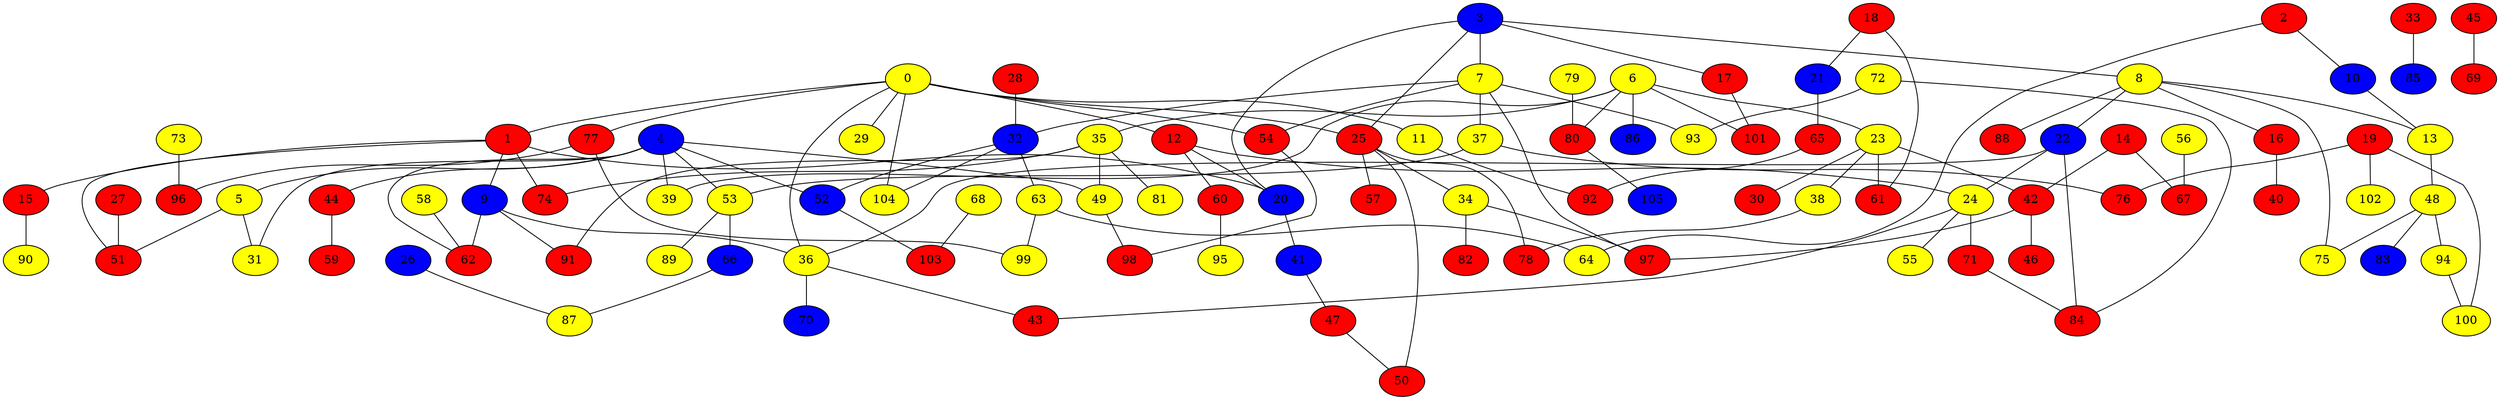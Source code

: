 graph {
0 [style = filled fillcolor = yellow];
1 [style = filled fillcolor = red];
2 [style = filled fillcolor = red];
3 [style = filled fillcolor = blue];
4 [style = filled fillcolor = blue];
5 [style = filled fillcolor = yellow];
6 [style = filled fillcolor = yellow];
7 [style = filled fillcolor = yellow];
8 [style = filled fillcolor = yellow];
9 [style = filled fillcolor = blue];
10 [style = filled fillcolor = blue];
11 [style = filled fillcolor = yellow];
12 [style = filled fillcolor = red];
13 [style = filled fillcolor = yellow];
14 [style = filled fillcolor = red];
15 [style = filled fillcolor = red];
16 [style = filled fillcolor = red];
17 [style = filled fillcolor = red];
18 [style = filled fillcolor = red];
19 [style = filled fillcolor = red];
20 [style = filled fillcolor = blue];
21 [style = filled fillcolor = blue];
22 [style = filled fillcolor = blue];
23 [style = filled fillcolor = yellow];
24 [style = filled fillcolor = yellow];
25 [style = filled fillcolor = red];
26 [style = filled fillcolor = blue];
27 [style = filled fillcolor = red];
28 [style = filled fillcolor = red];
29 [style = filled fillcolor = yellow];
30 [style = filled fillcolor = red];
31 [style = filled fillcolor = yellow];
32 [style = filled fillcolor = blue];
33 [style = filled fillcolor = red];
34 [style = filled fillcolor = yellow];
35 [style = filled fillcolor = yellow];
36 [style = filled fillcolor = yellow];
37 [style = filled fillcolor = yellow];
38 [style = filled fillcolor = yellow];
39 [style = filled fillcolor = yellow];
40 [style = filled fillcolor = red];
41 [style = filled fillcolor = blue];
42 [style = filled fillcolor = red];
43 [style = filled fillcolor = red];
44 [style = filled fillcolor = red];
45 [style = filled fillcolor = red];
46 [style = filled fillcolor = red];
47 [style = filled fillcolor = red];
48 [style = filled fillcolor = yellow];
49 [style = filled fillcolor = yellow];
50 [style = filled fillcolor = red];
51 [style = filled fillcolor = red];
52 [style = filled fillcolor = blue];
53 [style = filled fillcolor = yellow];
54 [style = filled fillcolor = red];
55 [style = filled fillcolor = yellow];
56 [style = filled fillcolor = yellow];
57 [style = filled fillcolor = red];
58 [style = filled fillcolor = yellow];
59 [style = filled fillcolor = red];
60 [style = filled fillcolor = red];
61 [style = filled fillcolor = red];
62 [style = filled fillcolor = red];
63 [style = filled fillcolor = yellow];
64 [style = filled fillcolor = yellow];
65 [style = filled fillcolor = red];
66 [style = filled fillcolor = blue];
67 [style = filled fillcolor = red];
68 [style = filled fillcolor = yellow];
69 [style = filled fillcolor = red];
70 [style = filled fillcolor = blue];
71 [style = filled fillcolor = red];
72 [style = filled fillcolor = yellow];
73 [style = filled fillcolor = yellow];
74 [style = filled fillcolor = red];
75 [style = filled fillcolor = yellow];
76 [style = filled fillcolor = red];
77 [style = filled fillcolor = red];
78 [style = filled fillcolor = red];
79 [style = filled fillcolor = yellow];
80 [style = filled fillcolor = red];
81 [style = filled fillcolor = yellow];
82 [style = filled fillcolor = red];
83 [style = filled fillcolor = blue];
84 [style = filled fillcolor = red];
85 [style = filled fillcolor = blue];
86 [style = filled fillcolor = blue];
87 [style = filled fillcolor = yellow];
88 [style = filled fillcolor = red];
89 [style = filled fillcolor = yellow];
90 [style = filled fillcolor = yellow];
91 [style = filled fillcolor = red];
92 [style = filled fillcolor = red];
93 [style = filled fillcolor = yellow];
94 [style = filled fillcolor = yellow];
95 [style = filled fillcolor = yellow];
96 [style = filled fillcolor = red];
97 [style = filled fillcolor = red];
98 [style = filled fillcolor = red];
99 [style = filled fillcolor = yellow];
100 [style = filled fillcolor = yellow];
101 [style = filled fillcolor = red];
102 [style = filled fillcolor = yellow];
103 [style = filled fillcolor = red];
104 [style = filled fillcolor = yellow];
105 [style = filled fillcolor = blue];
0 -- 25;
0 -- 12;
0 -- 11;
0 -- 1;
0 -- 29;
0 -- 36;
0 -- 54;
0 -- 77;
0 -- 104;
1 -- 9;
1 -- 15;
1 -- 20;
1 -- 51;
1 -- 74;
2 -- 10;
2 -- 64;
3 -- 7;
3 -- 8;
3 -- 17;
3 -- 20;
3 -- 25;
4 -- 5;
4 -- 31;
4 -- 39;
4 -- 44;
4 -- 49;
4 -- 52;
4 -- 53;
4 -- 62;
5 -- 31;
5 -- 51;
6 -- 23;
6 -- 35;
6 -- 39;
6 -- 80;
6 -- 86;
6 -- 101;
7 -- 32;
7 -- 37;
7 -- 54;
7 -- 93;
7 -- 97;
8 -- 13;
8 -- 16;
8 -- 22;
8 -- 75;
8 -- 88;
9 -- 36;
9 -- 62;
9 -- 91;
10 -- 13;
11 -- 92;
12 -- 20;
12 -- 24;
12 -- 60;
13 -- 48;
14 -- 42;
14 -- 67;
15 -- 90;
16 -- 40;
17 -- 101;
18 -- 21;
18 -- 61;
19 -- 76;
19 -- 100;
19 -- 102;
20 -- 41;
21 -- 65;
22 -- 24;
22 -- 36;
22 -- 84;
23 -- 30;
23 -- 38;
23 -- 42;
23 -- 61;
24 -- 43;
24 -- 55;
24 -- 71;
25 -- 34;
25 -- 50;
25 -- 57;
25 -- 78;
26 -- 87;
27 -- 51;
28 -- 32;
32 -- 52;
32 -- 63;
32 -- 104;
33 -- 85;
34 -- 82;
34 -- 97;
35 -- 49;
35 -- 74;
35 -- 81;
35 -- 91;
36 -- 43;
36 -- 70;
37 -- 53;
37 -- 76;
38 -- 78;
41 -- 47;
42 -- 46;
42 -- 97;
44 -- 59;
45 -- 69;
47 -- 50;
48 -- 75;
48 -- 83;
48 -- 94;
49 -- 98;
52 -- 103;
53 -- 66;
53 -- 89;
54 -- 98;
56 -- 67;
58 -- 62;
60 -- 95;
63 -- 64;
63 -- 99;
65 -- 92;
66 -- 87;
68 -- 103;
71 -- 84;
72 -- 84;
72 -- 93;
73 -- 96;
77 -- 96;
77 -- 99;
79 -- 80;
80 -- 105;
94 -- 100;
}
